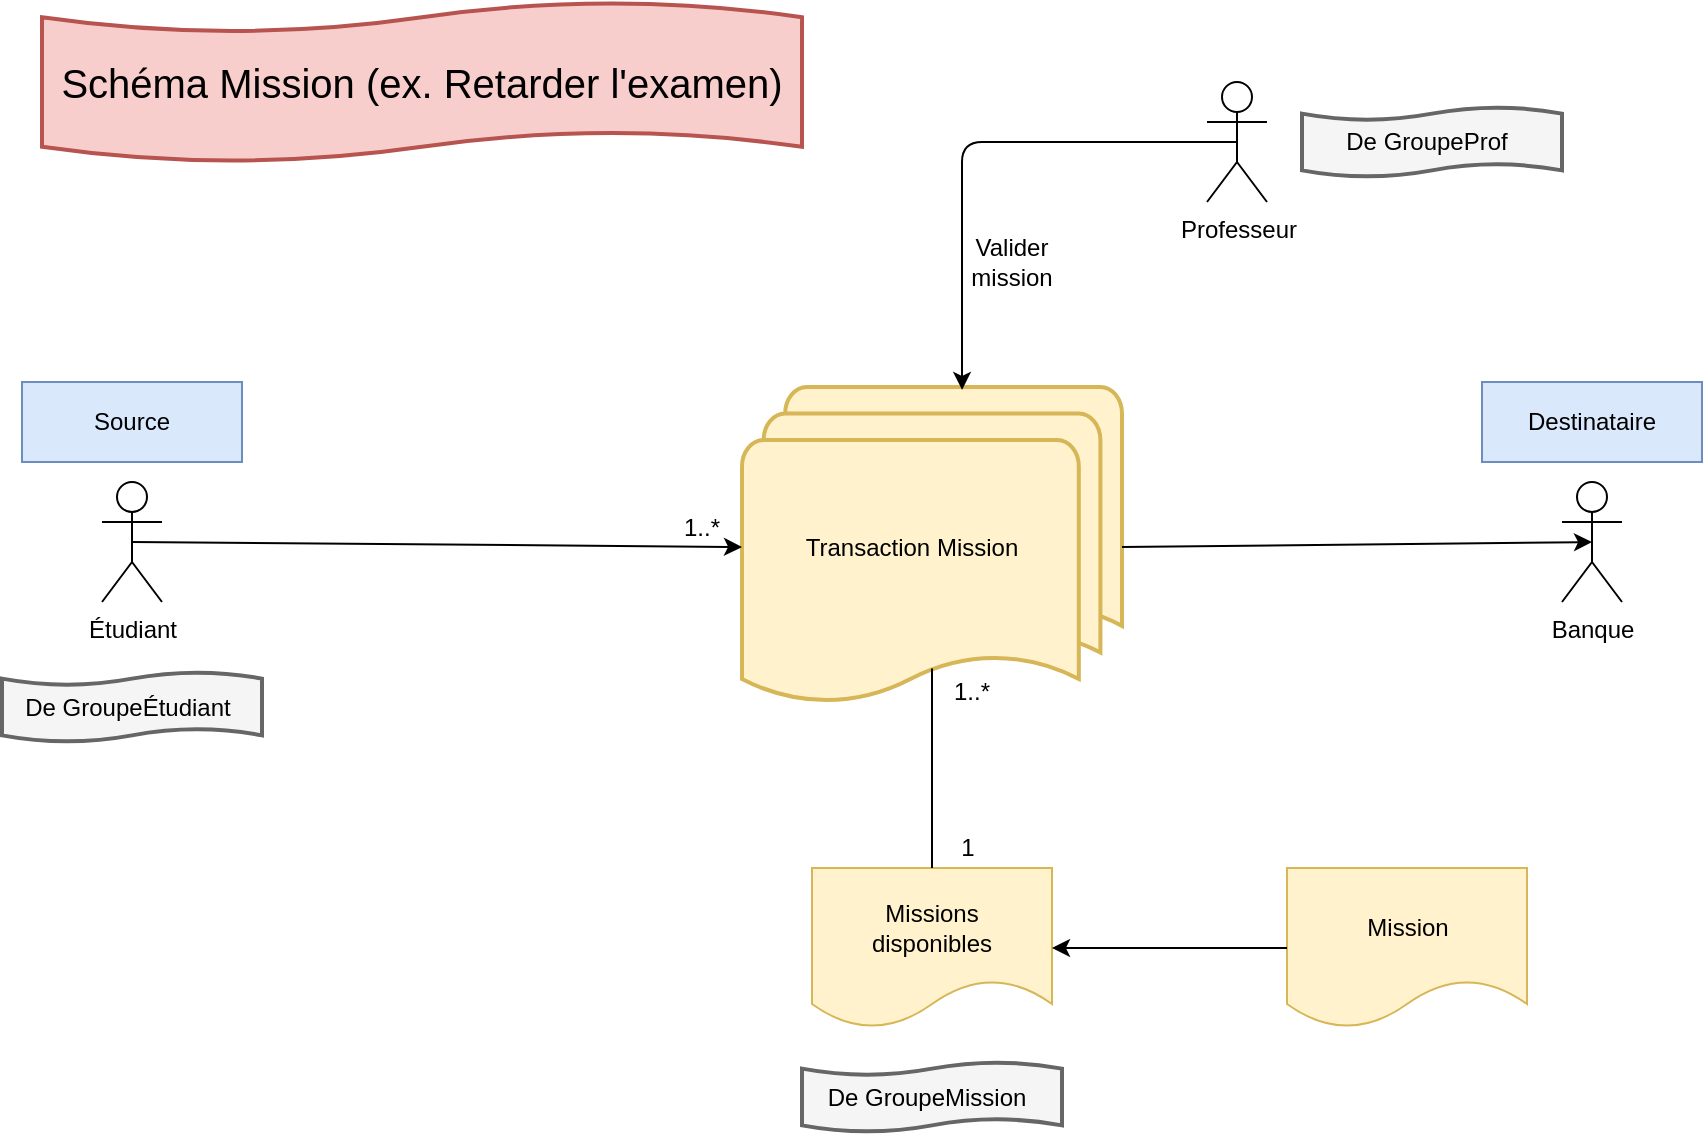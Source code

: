 <mxfile version="12.2.2" type="device" pages="5"><diagram id="cpLf-q1aTSqpV-WPmNhI" name="Schéma Mission"><mxGraphModel dx="1024" dy="595" grid="1" gridSize="10" guides="1" tooltips="1" connect="1" arrows="1" fold="1" page="1" pageScale="1" pageWidth="1169" pageHeight="827" math="0" shadow="0"><root><mxCell id="0"/><mxCell id="1" parent="0"/><mxCell id="jsiQ2UDcVEPAxIzZjndD-3" value="" style="shape=tape;whiteSpace=wrap;html=1;strokeWidth=2;size=0.19;fillColor=#f8cecc;fontSize=20;strokeColor=#b85450;" vertex="1" parent="1"><mxGeometry x="40" y="20" width="380" height="80" as="geometry"/></mxCell><mxCell id="xUJIDBkfNLu0emAVkLxx-19" value="" style="shape=document;whiteSpace=wrap;html=1;boundedLbl=1;fillColor=#fff2cc;strokeColor=#d6b656;" vertex="1" parent="1"><mxGeometry x="425" y="453" width="120" height="80" as="geometry"/></mxCell><mxCell id="xUJIDBkfNLu0emAVkLxx-20" value="" style="shape=document;whiteSpace=wrap;html=1;boundedLbl=1;fillColor=#fff2cc;strokeColor=#d6b656;" vertex="1" parent="1"><mxGeometry x="662.5" y="453" width="120" height="80" as="geometry"/></mxCell><mxCell id="xUJIDBkfNLu0emAVkLxx-17" value="" style="strokeWidth=2;html=1;shape=mxgraph.flowchart.multi-document;whiteSpace=wrap;fillColor=#fff2cc;strokeColor=#d6b656;" vertex="1" parent="1"><mxGeometry x="390" y="212.5" width="190" height="160" as="geometry"/></mxCell><mxCell id="xUJIDBkfNLu0emAVkLxx-16" value="" style="shape=tape;whiteSpace=wrap;html=1;strokeWidth=2;size=0.19;fillColor=#f5f5f5;strokeColor=#666666;fontColor=#333333;" vertex="1" parent="1"><mxGeometry x="20" y="355" width="130" height="35" as="geometry"/></mxCell><mxCell id="xUJIDBkfNLu0emAVkLxx-9" value="" style="rounded=0;whiteSpace=wrap;html=1;fillColor=#dae8fc;strokeColor=#6c8ebf;" vertex="1" parent="1"><mxGeometry x="30" y="210" width="110" height="40" as="geometry"/></mxCell><mxCell id="xUJIDBkfNLu0emAVkLxx-1" value="Étudiant" style="shape=umlActor;verticalLabelPosition=bottom;labelBackgroundColor=#ffffff;verticalAlign=top;html=1;outlineConnect=0;" vertex="1" parent="1"><mxGeometry x="70" y="260" width="30" height="60" as="geometry"/></mxCell><mxCell id="xUJIDBkfNLu0emAVkLxx-2" value="Professeur" style="shape=umlActor;verticalLabelPosition=bottom;labelBackgroundColor=#ffffff;verticalAlign=top;html=1;outlineConnect=0;" vertex="1" parent="1"><mxGeometry x="622.5" y="60" width="30" height="60" as="geometry"/></mxCell><mxCell id="xUJIDBkfNLu0emAVkLxx-3" value="Banque" style="shape=umlActor;verticalLabelPosition=bottom;labelBackgroundColor=#ffffff;verticalAlign=top;html=1;outlineConnect=0;" vertex="1" parent="1"><mxGeometry x="800" y="260" width="30" height="60" as="geometry"/></mxCell><mxCell id="xUJIDBkfNLu0emAVkLxx-7" value="Source" style="text;html=1;strokeColor=none;fillColor=none;align=center;verticalAlign=middle;whiteSpace=wrap;rounded=0;" vertex="1" parent="1"><mxGeometry x="65" y="220" width="40" height="20" as="geometry"/></mxCell><mxCell id="xUJIDBkfNLu0emAVkLxx-8" value="De GroupeÉtudiant" style="text;html=1;strokeColor=none;fillColor=none;align=center;verticalAlign=middle;whiteSpace=wrap;rounded=0;" vertex="1" parent="1"><mxGeometry x="22.5" y="362.5" width="120" height="20" as="geometry"/></mxCell><mxCell id="xUJIDBkfNLu0emAVkLxx-10" value="" style="rounded=0;whiteSpace=wrap;html=1;fillColor=#dae8fc;strokeColor=#6c8ebf;" vertex="1" parent="1"><mxGeometry x="760" y="210" width="110" height="40" as="geometry"/></mxCell><mxCell id="xUJIDBkfNLu0emAVkLxx-11" value="Destinataire" style="text;html=1;strokeColor=none;fillColor=none;align=center;verticalAlign=middle;whiteSpace=wrap;rounded=0;" vertex="1" parent="1"><mxGeometry x="795" y="220" width="40" height="20" as="geometry"/></mxCell><mxCell id="xUJIDBkfNLu0emAVkLxx-18" value="Transaction Mission" style="text;html=1;strokeColor=none;fillColor=none;align=center;verticalAlign=middle;whiteSpace=wrap;rounded=0;" vertex="1" parent="1"><mxGeometry x="390" y="277.5" width="170" height="30" as="geometry"/></mxCell><mxCell id="xUJIDBkfNLu0emAVkLxx-21" value="Missions disponibles" style="text;html=1;strokeColor=none;fillColor=none;align=center;verticalAlign=middle;whiteSpace=wrap;rounded=0;" vertex="1" parent="1"><mxGeometry x="430" y="473" width="110" height="20" as="geometry"/></mxCell><mxCell id="xUJIDBkfNLu0emAVkLxx-22" value="Mission" style="text;html=1;strokeColor=none;fillColor=none;align=center;verticalAlign=middle;whiteSpace=wrap;rounded=0;" vertex="1" parent="1"><mxGeometry x="667.5" y="473" width="110" height="20" as="geometry"/></mxCell><mxCell id="xUJIDBkfNLu0emAVkLxx-26" value="" style="shape=tape;whiteSpace=wrap;html=1;strokeWidth=2;size=0.19;fillColor=#f5f5f5;strokeColor=#666666;fontColor=#333333;" vertex="1" parent="1"><mxGeometry x="420" y="550" width="130" height="35" as="geometry"/></mxCell><mxCell id="xUJIDBkfNLu0emAVkLxx-27" value="De GroupeMission" style="text;html=1;strokeColor=none;fillColor=none;align=center;verticalAlign=middle;whiteSpace=wrap;rounded=0;" vertex="1" parent="1"><mxGeometry x="420" y="557.5" width="125" height="20" as="geometry"/></mxCell><mxCell id="xUJIDBkfNLu0emAVkLxx-31" value="" style="shape=tape;whiteSpace=wrap;html=1;strokeWidth=2;size=0.19;fillColor=#f5f5f5;strokeColor=#666666;fontColor=#333333;" vertex="1" parent="1"><mxGeometry x="670" y="72.5" width="130" height="35" as="geometry"/></mxCell><mxCell id="xUJIDBkfNLu0emAVkLxx-32" value="De GroupeProf" style="text;html=1;strokeColor=none;fillColor=none;align=center;verticalAlign=middle;whiteSpace=wrap;rounded=0;" vertex="1" parent="1"><mxGeometry x="670" y="80" width="125" height="20" as="geometry"/></mxCell><mxCell id="xUJIDBkfNLu0emAVkLxx-35" value="" style="endArrow=none;html=1;entryX=0.5;entryY=0.88;entryDx=0;entryDy=0;entryPerimeter=0;exitX=0.5;exitY=0;exitDx=0;exitDy=0;" edge="1" parent="1" source="xUJIDBkfNLu0emAVkLxx-19" target="xUJIDBkfNLu0emAVkLxx-17"><mxGeometry width="50" height="50" relative="1" as="geometry"><mxPoint x="20" y="820" as="sourcePoint"/><mxPoint x="70" y="770" as="targetPoint"/></mxGeometry></mxCell><mxCell id="xUJIDBkfNLu0emAVkLxx-39" value="" style="endArrow=classic;html=1;entryX=0;entryY=0.5;entryDx=0;entryDy=0;entryPerimeter=0;exitX=0.5;exitY=0.5;exitDx=0;exitDy=0;exitPerimeter=0;" edge="1" parent="1" source="xUJIDBkfNLu0emAVkLxx-1" target="xUJIDBkfNLu0emAVkLxx-17"><mxGeometry width="50" height="50" relative="1" as="geometry"><mxPoint x="180" y="503" as="sourcePoint"/><mxPoint x="230" y="453" as="targetPoint"/></mxGeometry></mxCell><mxCell id="xUJIDBkfNLu0emAVkLxx-40" value="" style="endArrow=classic;html=1;entryX=0.5;entryY=0.5;entryDx=0;entryDy=0;entryPerimeter=0;exitX=1;exitY=0.5;exitDx=0;exitDy=0;exitPerimeter=0;" edge="1" parent="1" source="xUJIDBkfNLu0emAVkLxx-17" target="xUJIDBkfNLu0emAVkLxx-3"><mxGeometry width="50" height="50" relative="1" as="geometry"><mxPoint x="117.5" y="508" as="sourcePoint"/><mxPoint x="167.5" y="458" as="targetPoint"/></mxGeometry></mxCell><mxCell id="xUJIDBkfNLu0emAVkLxx-41" value="" style="endArrow=classic;html=1;entryX=0.579;entryY=0.009;entryDx=0;entryDy=0;entryPerimeter=0;exitX=0.5;exitY=0.5;exitDx=0;exitDy=0;exitPerimeter=0;" edge="1" parent="1" source="xUJIDBkfNLu0emAVkLxx-2" target="xUJIDBkfNLu0emAVkLxx-17"><mxGeometry width="50" height="50" relative="1" as="geometry"><mxPoint x="365" y="200" as="sourcePoint"/><mxPoint x="415" y="150" as="targetPoint"/><Array as="points"><mxPoint x="500" y="90"/></Array></mxGeometry></mxCell><mxCell id="xUJIDBkfNLu0emAVkLxx-43" value="" style="endArrow=classic;html=1;entryX=1;entryY=0.5;entryDx=0;entryDy=0;exitX=0;exitY=0.5;exitDx=0;exitDy=0;" edge="1" parent="1" source="xUJIDBkfNLu0emAVkLxx-20" target="xUJIDBkfNLu0emAVkLxx-19"><mxGeometry width="50" height="50" relative="1" as="geometry"><mxPoint x="240" y="508" as="sourcePoint"/><mxPoint x="290" y="458" as="targetPoint"/></mxGeometry></mxCell><mxCell id="xUJIDBkfNLu0emAVkLxx-44" value="Valider mission" style="text;html=1;strokeColor=none;fillColor=none;align=center;verticalAlign=middle;whiteSpace=wrap;rounded=0;" vertex="1" parent="1"><mxGeometry x="490" y="140" width="70" height="20" as="geometry"/></mxCell><mxCell id="xUJIDBkfNLu0emAVkLxx-46" value="1..*" style="text;html=1;strokeColor=none;fillColor=none;align=center;verticalAlign=middle;whiteSpace=wrap;rounded=0;" vertex="1" parent="1"><mxGeometry x="350" y="272.5" width="40" height="20" as="geometry"/></mxCell><mxCell id="xUJIDBkfNLu0emAVkLxx-47" value="1..*" style="text;html=1;strokeColor=none;fillColor=none;align=center;verticalAlign=middle;whiteSpace=wrap;rounded=0;" vertex="1" parent="1"><mxGeometry x="485" y="355" width="40" height="20" as="geometry"/></mxCell><mxCell id="xUJIDBkfNLu0emAVkLxx-48" value="1" style="text;html=1;strokeColor=none;fillColor=none;align=center;verticalAlign=middle;whiteSpace=wrap;rounded=0;" vertex="1" parent="1"><mxGeometry x="482.5" y="433" width="40" height="20" as="geometry"/></mxCell><mxCell id="xUJIDBkfNLu0emAVkLxx-49" value="Schéma Mission (ex. Retarder l'examen)" style="text;html=1;strokeColor=none;fillColor=none;align=center;verticalAlign=middle;whiteSpace=wrap;rounded=0;fontSize=20;" vertex="1" parent="1"><mxGeometry x="40" y="40" width="380" height="40" as="geometry"/></mxCell></root></mxGraphModel></diagram><diagram name="Schéma Évènement" id="ULVeeOFIQZ5knmF1bx94"><mxGraphModel dx="1024" dy="595" grid="1" gridSize="10" guides="1" tooltips="1" connect="1" arrows="1" fold="1" page="1" pageScale="1" pageWidth="1169" pageHeight="827" math="0" shadow="0"><root><mxCell id="DyxbgrltywW6cOCdJ2D1-0"/><mxCell id="DyxbgrltywW6cOCdJ2D1-1" parent="DyxbgrltywW6cOCdJ2D1-0"/><mxCell id="x7oQyLex3AAIy3Phtb6y-0" value="" style="shape=tape;whiteSpace=wrap;html=1;strokeWidth=2;size=0.19;fillColor=#f8cecc;fontSize=20;strokeColor=#b85450;" vertex="1" parent="DyxbgrltywW6cOCdJ2D1-1"><mxGeometry x="40" y="20" width="300" height="80" as="geometry"/></mxCell><mxCell id="DyxbgrltywW6cOCdJ2D1-2" value="" style="shape=document;whiteSpace=wrap;html=1;boundedLbl=1;fillColor=#fff2cc;strokeColor=#d6b656;" vertex="1" parent="DyxbgrltywW6cOCdJ2D1-1"><mxGeometry x="425" y="453" width="120" height="80" as="geometry"/></mxCell><mxCell id="DyxbgrltywW6cOCdJ2D1-4" value="" style="strokeWidth=2;html=1;shape=mxgraph.flowchart.multi-document;whiteSpace=wrap;fillColor=#fff2cc;strokeColor=#d6b656;" vertex="1" parent="DyxbgrltywW6cOCdJ2D1-1"><mxGeometry x="390" y="212.5" width="190" height="160" as="geometry"/></mxCell><mxCell id="DyxbgrltywW6cOCdJ2D1-5" value="" style="shape=tape;whiteSpace=wrap;html=1;strokeWidth=2;size=0.19;fillColor=#f5f5f5;strokeColor=#666666;fontColor=#333333;" vertex="1" parent="DyxbgrltywW6cOCdJ2D1-1"><mxGeometry x="20" y="355" width="130" height="35" as="geometry"/></mxCell><mxCell id="DyxbgrltywW6cOCdJ2D1-6" value="" style="rounded=0;whiteSpace=wrap;html=1;fillColor=#dae8fc;strokeColor=#6c8ebf;" vertex="1" parent="DyxbgrltywW6cOCdJ2D1-1"><mxGeometry x="30" y="210" width="110" height="40" as="geometry"/></mxCell><mxCell id="DyxbgrltywW6cOCdJ2D1-7" value="Étudiant" style="shape=umlActor;verticalLabelPosition=bottom;labelBackgroundColor=#ffffff;verticalAlign=top;html=1;outlineConnect=0;" vertex="1" parent="DyxbgrltywW6cOCdJ2D1-1"><mxGeometry x="70" y="260" width="30" height="60" as="geometry"/></mxCell><mxCell id="DyxbgrltywW6cOCdJ2D1-8" value="RCP" style="shape=umlActor;verticalLabelPosition=bottom;labelBackgroundColor=#ffffff;verticalAlign=top;html=1;outlineConnect=0;" vertex="1" parent="DyxbgrltywW6cOCdJ2D1-1"><mxGeometry x="622.5" y="60" width="30" height="60" as="geometry"/></mxCell><mxCell id="DyxbgrltywW6cOCdJ2D1-9" value="Banque" style="shape=umlActor;verticalLabelPosition=bottom;labelBackgroundColor=#ffffff;verticalAlign=top;html=1;outlineConnect=0;" vertex="1" parent="DyxbgrltywW6cOCdJ2D1-1"><mxGeometry x="800" y="260" width="30" height="60" as="geometry"/></mxCell><mxCell id="DyxbgrltywW6cOCdJ2D1-10" value="Source" style="text;html=1;strokeColor=none;fillColor=none;align=center;verticalAlign=middle;whiteSpace=wrap;rounded=0;" vertex="1" parent="DyxbgrltywW6cOCdJ2D1-1"><mxGeometry x="65" y="220" width="40" height="20" as="geometry"/></mxCell><mxCell id="DyxbgrltywW6cOCdJ2D1-11" value="De Programme?" style="text;html=1;strokeColor=none;fillColor=none;align=center;verticalAlign=middle;whiteSpace=wrap;rounded=0;" vertex="1" parent="DyxbgrltywW6cOCdJ2D1-1"><mxGeometry x="22.5" y="362.5" width="120" height="20" as="geometry"/></mxCell><mxCell id="DyxbgrltywW6cOCdJ2D1-12" value="" style="rounded=0;whiteSpace=wrap;html=1;fillColor=#dae8fc;strokeColor=#6c8ebf;" vertex="1" parent="DyxbgrltywW6cOCdJ2D1-1"><mxGeometry x="760" y="210" width="110" height="40" as="geometry"/></mxCell><mxCell id="DyxbgrltywW6cOCdJ2D1-13" value="Destinataire" style="text;html=1;strokeColor=none;fillColor=none;align=center;verticalAlign=middle;whiteSpace=wrap;rounded=0;" vertex="1" parent="DyxbgrltywW6cOCdJ2D1-1"><mxGeometry x="795" y="220" width="40" height="20" as="geometry"/></mxCell><mxCell id="DyxbgrltywW6cOCdJ2D1-14" value="Transaction Évènement" style="text;html=1;strokeColor=none;fillColor=none;align=center;verticalAlign=middle;whiteSpace=wrap;rounded=0;" vertex="1" parent="DyxbgrltywW6cOCdJ2D1-1"><mxGeometry x="390" y="277.5" width="170" height="30" as="geometry"/></mxCell><mxCell id="DyxbgrltywW6cOCdJ2D1-15" value="Évènement" style="text;html=1;strokeColor=none;fillColor=none;align=center;verticalAlign=middle;whiteSpace=wrap;rounded=0;" vertex="1" parent="DyxbgrltywW6cOCdJ2D1-1"><mxGeometry x="430" y="473" width="110" height="20" as="geometry"/></mxCell><mxCell id="DyxbgrltywW6cOCdJ2D1-17" value="" style="shape=tape;whiteSpace=wrap;html=1;strokeWidth=2;size=0.19;fillColor=#f5f5f5;strokeColor=#666666;fontColor=#333333;" vertex="1" parent="DyxbgrltywW6cOCdJ2D1-1"><mxGeometry x="420" y="550" width="130" height="35" as="geometry"/></mxCell><mxCell id="DyxbgrltywW6cOCdJ2D1-18" value="1 Modèle Évènement" style="text;html=1;strokeColor=none;fillColor=none;align=center;verticalAlign=middle;whiteSpace=wrap;rounded=0;" vertex="1" parent="DyxbgrltywW6cOCdJ2D1-1"><mxGeometry x="420" y="557.5" width="125" height="20" as="geometry"/></mxCell><mxCell id="DyxbgrltywW6cOCdJ2D1-19" value="" style="shape=tape;whiteSpace=wrap;html=1;strokeWidth=2;size=0.19;fillColor=#f5f5f5;strokeColor=#666666;fontColor=#333333;" vertex="1" parent="DyxbgrltywW6cOCdJ2D1-1"><mxGeometry x="670" y="72.5" width="130" height="35" as="geometry"/></mxCell><mxCell id="DyxbgrltywW6cOCdJ2D1-20" value="De Programme?" style="text;html=1;strokeColor=none;fillColor=none;align=center;verticalAlign=middle;whiteSpace=wrap;rounded=0;" vertex="1" parent="DyxbgrltywW6cOCdJ2D1-1"><mxGeometry x="670" y="80" width="125" height="20" as="geometry"/></mxCell><mxCell id="DyxbgrltywW6cOCdJ2D1-21" value="" style="endArrow=none;html=1;entryX=0.5;entryY=0.88;entryDx=0;entryDy=0;entryPerimeter=0;exitX=0.5;exitY=0;exitDx=0;exitDy=0;" edge="1" parent="DyxbgrltywW6cOCdJ2D1-1" source="DyxbgrltywW6cOCdJ2D1-2" target="DyxbgrltywW6cOCdJ2D1-4"><mxGeometry width="50" height="50" relative="1" as="geometry"><mxPoint x="20" y="820" as="sourcePoint"/><mxPoint x="70" y="770" as="targetPoint"/></mxGeometry></mxCell><mxCell id="DyxbgrltywW6cOCdJ2D1-22" value="" style="endArrow=classic;html=1;entryX=0;entryY=0.5;entryDx=0;entryDy=0;entryPerimeter=0;exitX=0.5;exitY=0.5;exitDx=0;exitDy=0;exitPerimeter=0;" edge="1" parent="DyxbgrltywW6cOCdJ2D1-1" source="DyxbgrltywW6cOCdJ2D1-7" target="DyxbgrltywW6cOCdJ2D1-4"><mxGeometry width="50" height="50" relative="1" as="geometry"><mxPoint x="180" y="503" as="sourcePoint"/><mxPoint x="230" y="453" as="targetPoint"/></mxGeometry></mxCell><mxCell id="DyxbgrltywW6cOCdJ2D1-23" value="" style="endArrow=classic;html=1;entryX=0.5;entryY=0.5;entryDx=0;entryDy=0;entryPerimeter=0;exitX=1;exitY=0.5;exitDx=0;exitDy=0;exitPerimeter=0;" edge="1" parent="DyxbgrltywW6cOCdJ2D1-1" source="DyxbgrltywW6cOCdJ2D1-4" target="DyxbgrltywW6cOCdJ2D1-9"><mxGeometry width="50" height="50" relative="1" as="geometry"><mxPoint x="117.5" y="508" as="sourcePoint"/><mxPoint x="167.5" y="458" as="targetPoint"/></mxGeometry></mxCell><mxCell id="DyxbgrltywW6cOCdJ2D1-24" value="" style="endArrow=classic;html=1;entryX=0.579;entryY=0.009;entryDx=0;entryDy=0;entryPerimeter=0;exitX=0.5;exitY=0.5;exitDx=0;exitDy=0;exitPerimeter=0;" edge="1" parent="DyxbgrltywW6cOCdJ2D1-1" source="DyxbgrltywW6cOCdJ2D1-8" target="DyxbgrltywW6cOCdJ2D1-4"><mxGeometry width="50" height="50" relative="1" as="geometry"><mxPoint x="365" y="200" as="sourcePoint"/><mxPoint x="415" y="150" as="targetPoint"/><Array as="points"><mxPoint x="500" y="90"/></Array></mxGeometry></mxCell><mxCell id="DyxbgrltywW6cOCdJ2D1-26" value="Valider Évènement" style="text;html=1;strokeColor=none;fillColor=none;align=center;verticalAlign=middle;whiteSpace=wrap;rounded=0;" vertex="1" parent="DyxbgrltywW6cOCdJ2D1-1"><mxGeometry x="502.5" y="140" width="70" height="20" as="geometry"/></mxCell><mxCell id="DyxbgrltywW6cOCdJ2D1-27" value="1..*" style="text;html=1;strokeColor=none;fillColor=none;align=center;verticalAlign=middle;whiteSpace=wrap;rounded=0;" vertex="1" parent="DyxbgrltywW6cOCdJ2D1-1"><mxGeometry x="350" y="272.5" width="40" height="20" as="geometry"/></mxCell><mxCell id="DyxbgrltywW6cOCdJ2D1-28" value="1..*" style="text;html=1;strokeColor=none;fillColor=none;align=center;verticalAlign=middle;whiteSpace=wrap;rounded=0;" vertex="1" parent="DyxbgrltywW6cOCdJ2D1-1"><mxGeometry x="485" y="355" width="40" height="20" as="geometry"/></mxCell><mxCell id="DyxbgrltywW6cOCdJ2D1-29" value="1" style="text;html=1;strokeColor=none;fillColor=none;align=center;verticalAlign=middle;whiteSpace=wrap;rounded=0;" vertex="1" parent="DyxbgrltywW6cOCdJ2D1-1"><mxGeometry x="482.5" y="433" width="40" height="20" as="geometry"/></mxCell><mxCell id="DyxbgrltywW6cOCdJ2D1-30" value="Schéma Évènement (ex. LAN)" style="text;html=1;strokeColor=none;fillColor=none;align=center;verticalAlign=middle;whiteSpace=wrap;rounded=0;fontSize=20;" vertex="1" parent="DyxbgrltywW6cOCdJ2D1-1"><mxGeometry x="40" y="40" width="290" height="40" as="geometry"/></mxCell></root></mxGraphModel></diagram><diagram name="Schéma Récompense" id="yzwlkqgVdYBFGTrSSukK"><mxGraphModel dx="1024" dy="595" grid="1" gridSize="10" guides="1" tooltips="1" connect="1" arrows="1" fold="1" page="1" pageScale="1" pageWidth="1169" pageHeight="827" math="0" shadow="0"><root><mxCell id="8ZoTS67ewfZN85vF90oD-0"/><mxCell id="8ZoTS67ewfZN85vF90oD-1" parent="8ZoTS67ewfZN85vF90oD-0"/><mxCell id="tkGaKDcnL4xPdhRidHHT-6" value="" style="strokeWidth=2;html=1;shape=mxgraph.flowchart.document2;whiteSpace=wrap;size=0.25;fillColor=#ffe6cc;fontSize=20;strokeColor=#d79b00;" vertex="1" parent="8ZoTS67ewfZN85vF90oD-1"><mxGeometry x="260" y="130" width="390" height="320" as="geometry"/></mxCell><mxCell id="8ZoTS67ewfZN85vF90oD-2" value="" style="shape=tape;whiteSpace=wrap;html=1;strokeWidth=2;size=0.19;fillColor=#f8cecc;fontSize=20;strokeColor=#b85450;" vertex="1" parent="8ZoTS67ewfZN85vF90oD-1"><mxGeometry x="40" y="20" width="440" height="80" as="geometry"/></mxCell><mxCell id="8ZoTS67ewfZN85vF90oD-3" value="" style="shape=document;whiteSpace=wrap;html=1;boundedLbl=1;fillColor=#fff2cc;strokeColor=#d6b656;" vertex="1" parent="8ZoTS67ewfZN85vF90oD-1"><mxGeometry x="425" y="453" width="120" height="80" as="geometry"/></mxCell><mxCell id="8ZoTS67ewfZN85vF90oD-4" value="" style="strokeWidth=2;html=1;shape=mxgraph.flowchart.multi-document;whiteSpace=wrap;fillColor=#fff2cc;strokeColor=#d6b656;" vertex="1" parent="8ZoTS67ewfZN85vF90oD-1"><mxGeometry x="445" y="210" width="190" height="160" as="geometry"/></mxCell><mxCell id="8ZoTS67ewfZN85vF90oD-5" value="" style="shape=tape;whiteSpace=wrap;html=1;strokeWidth=2;size=0.19;fillColor=#f5f5f5;strokeColor=#666666;fontColor=#333333;" vertex="1" parent="8ZoTS67ewfZN85vF90oD-1"><mxGeometry x="20" y="355" width="130" height="35" as="geometry"/></mxCell><mxCell id="8ZoTS67ewfZN85vF90oD-6" value="" style="rounded=0;whiteSpace=wrap;html=1;fillColor=#dae8fc;strokeColor=#6c8ebf;" vertex="1" parent="8ZoTS67ewfZN85vF90oD-1"><mxGeometry x="30" y="210" width="110" height="40" as="geometry"/></mxCell><mxCell id="8ZoTS67ewfZN85vF90oD-7" value="Professeur" style="shape=umlActor;verticalLabelPosition=bottom;labelBackgroundColor=#ffffff;verticalAlign=top;html=1;outlineConnect=0;" vertex="1" parent="8ZoTS67ewfZN85vF90oD-1"><mxGeometry x="70" y="260" width="30" height="60" as="geometry"/></mxCell><mxCell id="8ZoTS67ewfZN85vF90oD-9" value="Étudiant" style="shape=umlActor;verticalLabelPosition=bottom;labelBackgroundColor=#ffffff;verticalAlign=top;html=1;outlineConnect=0;" vertex="1" parent="8ZoTS67ewfZN85vF90oD-1"><mxGeometry x="800" y="260" width="30" height="60" as="geometry"/></mxCell><mxCell id="8ZoTS67ewfZN85vF90oD-10" value="Source" style="text;html=1;strokeColor=none;fillColor=none;align=center;verticalAlign=middle;whiteSpace=wrap;rounded=0;" vertex="1" parent="8ZoTS67ewfZN85vF90oD-1"><mxGeometry x="65" y="220" width="40" height="20" as="geometry"/></mxCell><mxCell id="8ZoTS67ewfZN85vF90oD-11" value="Groupe" style="text;html=1;strokeColor=none;fillColor=none;align=center;verticalAlign=middle;whiteSpace=wrap;rounded=0;" vertex="1" parent="8ZoTS67ewfZN85vF90oD-1"><mxGeometry x="22.5" y="362.5" width="120" height="20" as="geometry"/></mxCell><mxCell id="8ZoTS67ewfZN85vF90oD-12" value="" style="rounded=0;whiteSpace=wrap;html=1;fillColor=#dae8fc;strokeColor=#6c8ebf;" vertex="1" parent="8ZoTS67ewfZN85vF90oD-1"><mxGeometry x="760" y="210" width="110" height="40" as="geometry"/></mxCell><mxCell id="8ZoTS67ewfZN85vF90oD-13" value="Destinataire" style="text;html=1;strokeColor=none;fillColor=none;align=center;verticalAlign=middle;whiteSpace=wrap;rounded=0;" vertex="1" parent="8ZoTS67ewfZN85vF90oD-1"><mxGeometry x="795" y="220" width="40" height="20" as="geometry"/></mxCell><mxCell id="8ZoTS67ewfZN85vF90oD-14" value="Transaction Récompense" style="text;html=1;strokeColor=none;fillColor=none;align=center;verticalAlign=middle;whiteSpace=wrap;rounded=0;" vertex="1" parent="8ZoTS67ewfZN85vF90oD-1"><mxGeometry x="445" y="275" width="170" height="30" as="geometry"/></mxCell><mxCell id="8ZoTS67ewfZN85vF90oD-15" value="Récompense" style="text;html=1;strokeColor=none;fillColor=none;align=center;verticalAlign=middle;whiteSpace=wrap;rounded=0;" vertex="1" parent="8ZoTS67ewfZN85vF90oD-1"><mxGeometry x="430" y="473" width="110" height="20" as="geometry"/></mxCell><mxCell id="8ZoTS67ewfZN85vF90oD-16" value="" style="shape=tape;whiteSpace=wrap;html=1;strokeWidth=2;size=0.19;fillColor=#f5f5f5;strokeColor=#666666;fontColor=#333333;" vertex="1" parent="8ZoTS67ewfZN85vF90oD-1"><mxGeometry x="17.5" y="550" width="130" height="35" as="geometry"/></mxCell><mxCell id="8ZoTS67ewfZN85vF90oD-17" value="Fermeture de dossier" style="text;html=1;strokeColor=none;fillColor=none;align=center;verticalAlign=middle;whiteSpace=wrap;rounded=0;" vertex="1" parent="8ZoTS67ewfZN85vF90oD-1"><mxGeometry x="17.5" y="558" width="130" height="20" as="geometry"/></mxCell><mxCell id="8ZoTS67ewfZN85vF90oD-20" value="" style="endArrow=none;html=1;entryX=0.707;entryY=0.76;entryDx=0;entryDy=0;entryPerimeter=0;exitX=0.5;exitY=0;exitDx=0;exitDy=0;" edge="1" parent="8ZoTS67ewfZN85vF90oD-1" source="8ZoTS67ewfZN85vF90oD-3" target="tkGaKDcnL4xPdhRidHHT-9"><mxGeometry width="50" height="50" relative="1" as="geometry"><mxPoint x="20" y="820" as="sourcePoint"/><mxPoint x="70" y="770" as="targetPoint"/><Array as="points"><mxPoint x="485" y="400"/><mxPoint x="380" y="400"/></Array></mxGeometry></mxCell><mxCell id="8ZoTS67ewfZN85vF90oD-21" value="" style="endArrow=classic;html=1;entryX=0;entryY=0.5;entryDx=0;entryDy=0;entryPerimeter=0;exitX=0.5;exitY=0.5;exitDx=0;exitDy=0;exitPerimeter=0;" edge="1" parent="8ZoTS67ewfZN85vF90oD-1" source="8ZoTS67ewfZN85vF90oD-7" target="tkGaKDcnL4xPdhRidHHT-9"><mxGeometry width="50" height="50" relative="1" as="geometry"><mxPoint x="180" y="503" as="sourcePoint"/><mxPoint x="230" y="453" as="targetPoint"/><Array as="points"><mxPoint x="160" y="290"/><mxPoint x="160" y="200"/></Array></mxGeometry></mxCell><mxCell id="8ZoTS67ewfZN85vF90oD-22" value="" style="endArrow=classic;html=1;entryX=0.5;entryY=0.5;entryDx=0;entryDy=0;entryPerimeter=0;exitX=1;exitY=0.5;exitDx=0;exitDy=0;exitPerimeter=0;" edge="1" parent="8ZoTS67ewfZN85vF90oD-1" source="8ZoTS67ewfZN85vF90oD-4" target="8ZoTS67ewfZN85vF90oD-9"><mxGeometry width="50" height="50" relative="1" as="geometry"><mxPoint x="117.5" y="508" as="sourcePoint"/><mxPoint x="167.5" y="458" as="targetPoint"/></mxGeometry></mxCell><mxCell id="8ZoTS67ewfZN85vF90oD-25" value="1..*" style="text;html=1;strokeColor=none;fillColor=none;align=center;verticalAlign=middle;whiteSpace=wrap;rounded=0;" vertex="1" parent="8ZoTS67ewfZN85vF90oD-1"><mxGeometry x="540" y="190" width="40" height="20" as="geometry"/></mxCell><mxCell id="8ZoTS67ewfZN85vF90oD-26" value="1..*" style="text;html=1;strokeColor=none;fillColor=none;align=center;verticalAlign=middle;whiteSpace=wrap;rounded=0;" vertex="1" parent="8ZoTS67ewfZN85vF90oD-1"><mxGeometry x="345" y="231" width="40" height="20" as="geometry"/></mxCell><mxCell id="8ZoTS67ewfZN85vF90oD-27" value="1" style="text;html=1;strokeColor=none;fillColor=none;align=center;verticalAlign=middle;whiteSpace=wrap;rounded=0;" vertex="1" parent="8ZoTS67ewfZN85vF90oD-1"><mxGeometry x="482.5" y="433" width="40" height="20" as="geometry"/></mxCell><mxCell id="8ZoTS67ewfZN85vF90oD-28" value="Schéma Récompense (ex. Remettre un devoir)" style="text;html=1;strokeColor=none;fillColor=none;align=center;verticalAlign=middle;whiteSpace=wrap;rounded=0;fontSize=20;" vertex="1" parent="8ZoTS67ewfZN85vF90oD-1"><mxGeometry x="40" y="30" width="440" height="60" as="geometry"/></mxCell><mxCell id="tkGaKDcnL4xPdhRidHHT-4" value="" style="shape=tape;whiteSpace=wrap;html=1;strokeWidth=2;size=0.19;fillColor=#f5f5f5;strokeColor=#666666;fontColor=#333333;" vertex="1" parent="8ZoTS67ewfZN85vF90oD-1"><mxGeometry x="750" y="347.5" width="130" height="35" as="geometry"/></mxCell><mxCell id="tkGaKDcnL4xPdhRidHHT-5" value="GroupeÉtudiant" style="text;html=1;strokeColor=none;fillColor=none;align=center;verticalAlign=middle;whiteSpace=wrap;rounded=0;" vertex="1" parent="8ZoTS67ewfZN85vF90oD-1"><mxGeometry x="752.5" y="355" width="120" height="20" as="geometry"/></mxCell><mxCell id="tkGaKDcnL4xPdhRidHHT-7" value="" style="shape=tape;whiteSpace=wrap;html=1;strokeWidth=2;size=0.19;fillColor=#f5f5f5;strokeColor=#666666;fontColor=#333333;" vertex="1" parent="8ZoTS67ewfZN85vF90oD-1"><mxGeometry x="470" y="305" width="130" height="35" as="geometry"/></mxCell><mxCell id="tkGaKDcnL4xPdhRidHHT-8" value="Micro-transaction?" style="text;html=1;strokeColor=none;fillColor=none;align=center;verticalAlign=middle;whiteSpace=wrap;rounded=0;" vertex="1" parent="8ZoTS67ewfZN85vF90oD-1"><mxGeometry x="472.5" y="312.5" width="120" height="20" as="geometry"/></mxCell><mxCell id="tkGaKDcnL4xPdhRidHHT-9" value="" style="strokeWidth=2;html=1;shape=mxgraph.flowchart.document2;whiteSpace=wrap;size=0.25;fillColor=#fff2cc;fontSize=20;strokeColor=#d6b656;" vertex="1" parent="8ZoTS67ewfZN85vF90oD-1"><mxGeometry x="270" y="150" width="150" height="100" as="geometry"/></mxCell><mxCell id="tkGaKDcnL4xPdhRidHHT-10" value="Transaction Récompense" style="text;html=1;strokeColor=none;fillColor=none;align=center;verticalAlign=middle;whiteSpace=wrap;rounded=0;fontSize=12;" vertex="1" parent="8ZoTS67ewfZN85vF90oD-1"><mxGeometry x="270" y="160" width="150" height="20" as="geometry"/></mxCell><mxCell id="tkGaKDcnL4xPdhRidHHT-11" value="" style="shape=tape;whiteSpace=wrap;html=1;strokeWidth=2;size=0.19;fillColor=#f5f5f5;strokeColor=#666666;fontColor=#333333;" vertex="1" parent="8ZoTS67ewfZN85vF90oD-1"><mxGeometry x="280" y="180" width="130" height="51" as="geometry"/></mxCell><mxCell id="tkGaKDcnL4xPdhRidHHT-12" value="Processus? Transaction &quot;Master&quot;?" style="text;html=1;strokeColor=none;fillColor=none;align=center;verticalAlign=middle;whiteSpace=wrap;rounded=0;" vertex="1" parent="8ZoTS67ewfZN85vF90oD-1"><mxGeometry x="280" y="190" width="125" height="30" as="geometry"/></mxCell><mxCell id="tkGaKDcnL4xPdhRidHHT-13" value="RCP" style="shape=umlActor;verticalLabelPosition=bottom;labelBackgroundColor=#ffffff;verticalAlign=top;html=1;outlineConnect=0;" vertex="1" parent="8ZoTS67ewfZN85vF90oD-1"><mxGeometry x="70" y="453" width="30" height="60" as="geometry"/></mxCell><mxCell id="tkGaKDcnL4xPdhRidHHT-14" value="" style="endArrow=classic;html=1;entryX=0;entryY=0.75;entryDx=0;entryDy=0;entryPerimeter=0;exitX=0.5;exitY=0.5;exitDx=0;exitDy=0;exitPerimeter=0;" edge="1" parent="8ZoTS67ewfZN85vF90oD-1" source="tkGaKDcnL4xPdhRidHHT-13" target="tkGaKDcnL4xPdhRidHHT-9"><mxGeometry width="50" height="50" relative="1" as="geometry"><mxPoint x="180" y="696" as="sourcePoint"/><mxPoint x="260" y="483" as="targetPoint"/><Array as="points"><mxPoint x="200" y="483"/><mxPoint x="200" y="225"/></Array></mxGeometry></mxCell><mxCell id="tkGaKDcnL4xPdhRidHHT-15" value="1" style="text;html=1;strokeColor=none;fillColor=none;align=center;verticalAlign=middle;whiteSpace=wrap;rounded=0;" vertex="1" parent="8ZoTS67ewfZN85vF90oD-1"><mxGeometry x="220" y="180" width="40" height="20" as="geometry"/></mxCell><mxCell id="4yUABnS1GJyDTetilZGn-0" value="Valider Épreuve Synthèse de Programme" style="text;html=1;strokeColor=none;fillColor=none;align=center;verticalAlign=middle;whiteSpace=wrap;rounded=0;" vertex="1" parent="8ZoTS67ewfZN85vF90oD-1"><mxGeometry x="120" y="433" width="70" height="27" as="geometry"/></mxCell><mxCell id="4yUABnS1GJyDTetilZGn-1" value="" style="endArrow=diamondThin;endFill=1;endSize=24;html=1;fontSize=12;entryX=1;entryY=0.5;entryDx=0;entryDy=0;entryPerimeter=0;exitX=0.5;exitY=0;exitDx=0;exitDy=0;exitPerimeter=0;" edge="1" parent="8ZoTS67ewfZN85vF90oD-1" source="8ZoTS67ewfZN85vF90oD-4" target="tkGaKDcnL4xPdhRidHHT-9"><mxGeometry width="160" relative="1" as="geometry"><mxPoint x="20" y="610" as="sourcePoint"/><mxPoint x="180" y="610" as="targetPoint"/><Array as="points"><mxPoint x="540" y="200"/></Array></mxGeometry></mxCell><mxCell id="4yUABnS1GJyDTetilZGn-2" value="1" style="text;html=1;strokeColor=none;fillColor=none;align=center;verticalAlign=middle;whiteSpace=wrap;rounded=0;" vertex="1" parent="8ZoTS67ewfZN85vF90oD-1"><mxGeometry x="415" y="170" width="40" height="20" as="geometry"/></mxCell></root></mxGraphModel></diagram><diagram name="Schéma Privilège" id="FIq6JdWFmflBbF3N4nta"><mxGraphModel dx="1024" dy="595" grid="1" gridSize="10" guides="1" tooltips="1" connect="1" arrows="1" fold="1" page="1" pageScale="1" pageWidth="1169" pageHeight="827" math="0" shadow="0"><root><mxCell id="NoMyTVunEBXZiTvT8yFi-0"/><mxCell id="NoMyTVunEBXZiTvT8yFi-1" parent="NoMyTVunEBXZiTvT8yFi-0"/><mxCell id="MvG1u2VjZWyUjgU23_b6-0" value="" style="shape=tape;whiteSpace=wrap;html=1;strokeWidth=2;size=0.19;fillColor=#f8cecc;fontSize=20;strokeColor=#b85450;" vertex="1" parent="NoMyTVunEBXZiTvT8yFi-1"><mxGeometry x="40" y="20" width="310" height="80" as="geometry"/></mxCell><mxCell id="NoMyTVunEBXZiTvT8yFi-2" value="" style="shape=document;whiteSpace=wrap;html=1;boundedLbl=1;fillColor=#fff2cc;strokeColor=#d6b656;" vertex="1" parent="NoMyTVunEBXZiTvT8yFi-1"><mxGeometry x="425" y="453" width="120" height="80" as="geometry"/></mxCell><mxCell id="NoMyTVunEBXZiTvT8yFi-3" value="" style="shape=document;whiteSpace=wrap;html=1;boundedLbl=1;fillColor=#fff2cc;strokeColor=#d6b656;" vertex="1" parent="NoMyTVunEBXZiTvT8yFi-1"><mxGeometry x="662.5" y="453" width="120" height="80" as="geometry"/></mxCell><mxCell id="NoMyTVunEBXZiTvT8yFi-5" value="" style="shape=tape;whiteSpace=wrap;html=1;strokeWidth=2;size=0.19;fillColor=#f5f5f5;strokeColor=#666666;fontColor=#333333;" vertex="1" parent="NoMyTVunEBXZiTvT8yFi-1"><mxGeometry x="20" y="355" width="130" height="35" as="geometry"/></mxCell><mxCell id="NoMyTVunEBXZiTvT8yFi-6" value="" style="rounded=0;whiteSpace=wrap;html=1;fillColor=#dae8fc;strokeColor=#6c8ebf;" vertex="1" parent="NoMyTVunEBXZiTvT8yFi-1"><mxGeometry x="30" y="210" width="110" height="40" as="geometry"/></mxCell><mxCell id="NoMyTVunEBXZiTvT8yFi-7" value="Étudiant" style="shape=umlActor;verticalLabelPosition=bottom;labelBackgroundColor=#ffffff;verticalAlign=top;html=1;outlineConnect=0;" vertex="1" parent="NoMyTVunEBXZiTvT8yFi-1"><mxGeometry x="70" y="260" width="30" height="60" as="geometry"/></mxCell><mxCell id="NoMyTVunEBXZiTvT8yFi-8" value="Professeur" style="shape=umlActor;verticalLabelPosition=bottom;labelBackgroundColor=#ffffff;verticalAlign=top;html=1;outlineConnect=0;" vertex="1" parent="NoMyTVunEBXZiTvT8yFi-1"><mxGeometry x="622.5" y="60" width="30" height="60" as="geometry"/></mxCell><mxCell id="NoMyTVunEBXZiTvT8yFi-9" value="Banque" style="shape=umlActor;verticalLabelPosition=bottom;labelBackgroundColor=#ffffff;verticalAlign=top;html=1;outlineConnect=0;" vertex="1" parent="NoMyTVunEBXZiTvT8yFi-1"><mxGeometry x="800" y="260" width="30" height="60" as="geometry"/></mxCell><mxCell id="NoMyTVunEBXZiTvT8yFi-10" value="Source" style="text;html=1;strokeColor=none;fillColor=none;align=center;verticalAlign=middle;whiteSpace=wrap;rounded=0;" vertex="1" parent="NoMyTVunEBXZiTvT8yFi-1"><mxGeometry x="65" y="220" width="40" height="20" as="geometry"/></mxCell><mxCell id="NoMyTVunEBXZiTvT8yFi-11" value="De GroupeÉtudiant" style="text;html=1;strokeColor=none;fillColor=none;align=center;verticalAlign=middle;whiteSpace=wrap;rounded=0;" vertex="1" parent="NoMyTVunEBXZiTvT8yFi-1"><mxGeometry x="22.5" y="362.5" width="120" height="20" as="geometry"/></mxCell><mxCell id="NoMyTVunEBXZiTvT8yFi-12" value="" style="rounded=0;whiteSpace=wrap;html=1;fillColor=#dae8fc;strokeColor=#6c8ebf;" vertex="1" parent="NoMyTVunEBXZiTvT8yFi-1"><mxGeometry x="760" y="210" width="110" height="40" as="geometry"/></mxCell><mxCell id="NoMyTVunEBXZiTvT8yFi-13" value="Destinataire" style="text;html=1;strokeColor=none;fillColor=none;align=center;verticalAlign=middle;whiteSpace=wrap;rounded=0;" vertex="1" parent="NoMyTVunEBXZiTvT8yFi-1"><mxGeometry x="795" y="220" width="40" height="20" as="geometry"/></mxCell><mxCell id="NoMyTVunEBXZiTvT8yFi-15" value="Privilèges disponibles" style="text;html=1;strokeColor=none;fillColor=none;align=center;verticalAlign=middle;whiteSpace=wrap;rounded=0;" vertex="1" parent="NoMyTVunEBXZiTvT8yFi-1"><mxGeometry x="425" y="473" width="120" height="20" as="geometry"/></mxCell><mxCell id="NoMyTVunEBXZiTvT8yFi-16" value="Privilège" style="text;html=1;strokeColor=none;fillColor=none;align=center;verticalAlign=middle;whiteSpace=wrap;rounded=0;" vertex="1" parent="NoMyTVunEBXZiTvT8yFi-1"><mxGeometry x="667.5" y="473" width="110" height="20" as="geometry"/></mxCell><mxCell id="NoMyTVunEBXZiTvT8yFi-17" value="" style="shape=tape;whiteSpace=wrap;html=1;strokeWidth=2;size=0.19;fillColor=#f5f5f5;strokeColor=#666666;fontColor=#333333;" vertex="1" parent="NoMyTVunEBXZiTvT8yFi-1"><mxGeometry x="420" y="550" width="130" height="35" as="geometry"/></mxCell><mxCell id="NoMyTVunEBXZiTvT8yFi-18" value="De GroupePrivilège" style="text;html=1;strokeColor=none;fillColor=none;align=center;verticalAlign=middle;whiteSpace=wrap;rounded=0;" vertex="1" parent="NoMyTVunEBXZiTvT8yFi-1"><mxGeometry x="420" y="557.5" width="125" height="20" as="geometry"/></mxCell><mxCell id="NoMyTVunEBXZiTvT8yFi-19" value="" style="shape=tape;whiteSpace=wrap;html=1;strokeWidth=2;size=0.19;fillColor=#f5f5f5;strokeColor=#666666;fontColor=#333333;" vertex="1" parent="NoMyTVunEBXZiTvT8yFi-1"><mxGeometry x="670" y="72.5" width="130" height="35" as="geometry"/></mxCell><mxCell id="NoMyTVunEBXZiTvT8yFi-20" value="De GroupeProf" style="text;html=1;strokeColor=none;fillColor=none;align=center;verticalAlign=middle;whiteSpace=wrap;rounded=0;" vertex="1" parent="NoMyTVunEBXZiTvT8yFi-1"><mxGeometry x="670" y="80" width="125" height="20" as="geometry"/></mxCell><mxCell id="NoMyTVunEBXZiTvT8yFi-21" value="" style="endArrow=none;html=1;entryX=0.5;entryY=0.85;entryDx=0;entryDy=0;entryPerimeter=0;exitX=0.5;exitY=0;exitDx=0;exitDy=0;" edge="1" parent="NoMyTVunEBXZiTvT8yFi-1" source="NoMyTVunEBXZiTvT8yFi-2" target="NoMyTVunEBXZiTvT8yFi-31"><mxGeometry width="50" height="50" relative="1" as="geometry"><mxPoint x="20" y="820" as="sourcePoint"/><mxPoint x="485" y="353.3" as="targetPoint"/></mxGeometry></mxCell><mxCell id="NoMyTVunEBXZiTvT8yFi-22" value="" style="endArrow=classic;html=1;entryX=0;entryY=0.5;entryDx=0;entryDy=0;entryPerimeter=0;exitX=0.5;exitY=0.5;exitDx=0;exitDy=0;exitPerimeter=0;" edge="1" parent="NoMyTVunEBXZiTvT8yFi-1" source="NoMyTVunEBXZiTvT8yFi-7"><mxGeometry width="50" height="50" relative="1" as="geometry"><mxPoint x="180" y="503" as="sourcePoint"/><mxPoint x="390" y="292.5" as="targetPoint"/></mxGeometry></mxCell><mxCell id="NoMyTVunEBXZiTvT8yFi-23" value="" style="endArrow=classic;html=1;entryX=0.5;entryY=0.5;entryDx=0;entryDy=0;entryPerimeter=0;exitX=1;exitY=0.5;exitDx=0;exitDy=0;exitPerimeter=0;" edge="1" parent="NoMyTVunEBXZiTvT8yFi-1" target="NoMyTVunEBXZiTvT8yFi-9"><mxGeometry width="50" height="50" relative="1" as="geometry"><mxPoint x="580" y="292.5" as="sourcePoint"/><mxPoint x="167.5" y="458" as="targetPoint"/></mxGeometry></mxCell><mxCell id="NoMyTVunEBXZiTvT8yFi-24" value="" style="endArrow=classic;html=1;exitX=0.5;exitY=0.5;exitDx=0;exitDy=0;exitPerimeter=0;entryX=0.5;entryY=0;entryDx=0;entryDy=0;" edge="1" parent="NoMyTVunEBXZiTvT8yFi-1" source="NoMyTVunEBXZiTvT8yFi-8" target="NoMyTVunEBXZiTvT8yFi-31"><mxGeometry width="50" height="50" relative="1" as="geometry"><mxPoint x="365" y="200" as="sourcePoint"/><mxPoint x="485" y="228" as="targetPoint"/><Array as="points"><mxPoint x="485" y="90"/></Array></mxGeometry></mxCell><mxCell id="NoMyTVunEBXZiTvT8yFi-25" value="" style="endArrow=classic;html=1;entryX=1;entryY=0.5;entryDx=0;entryDy=0;exitX=0;exitY=0.5;exitDx=0;exitDy=0;" edge="1" parent="NoMyTVunEBXZiTvT8yFi-1" source="NoMyTVunEBXZiTvT8yFi-3" target="NoMyTVunEBXZiTvT8yFi-2"><mxGeometry width="50" height="50" relative="1" as="geometry"><mxPoint x="240" y="508" as="sourcePoint"/><mxPoint x="290" y="458" as="targetPoint"/></mxGeometry></mxCell><mxCell id="NoMyTVunEBXZiTvT8yFi-26" value="Valider privilège" style="text;html=1;strokeColor=none;fillColor=none;align=center;verticalAlign=middle;whiteSpace=wrap;rounded=0;" vertex="1" parent="NoMyTVunEBXZiTvT8yFi-1"><mxGeometry x="480" y="160" width="70" height="20" as="geometry"/></mxCell><mxCell id="NoMyTVunEBXZiTvT8yFi-27" value="1..*" style="text;html=1;strokeColor=none;fillColor=none;align=center;verticalAlign=middle;whiteSpace=wrap;rounded=0;" vertex="1" parent="NoMyTVunEBXZiTvT8yFi-1"><mxGeometry x="350" y="272.5" width="40" height="20" as="geometry"/></mxCell><mxCell id="NoMyTVunEBXZiTvT8yFi-28" value="1..*" style="text;html=1;strokeColor=none;fillColor=none;align=center;verticalAlign=middle;whiteSpace=wrap;rounded=0;" vertex="1" parent="NoMyTVunEBXZiTvT8yFi-1"><mxGeometry x="485" y="335" width="40" height="20" as="geometry"/></mxCell><mxCell id="NoMyTVunEBXZiTvT8yFi-29" value="1" style="text;html=1;strokeColor=none;fillColor=none;align=center;verticalAlign=middle;whiteSpace=wrap;rounded=0;" vertex="1" parent="NoMyTVunEBXZiTvT8yFi-1"><mxGeometry x="482.5" y="433" width="40" height="20" as="geometry"/></mxCell><mxCell id="NoMyTVunEBXZiTvT8yFi-30" value="Schéma Privilège (ex. Bouclier)" style="text;html=1;strokeColor=none;fillColor=none;align=center;verticalAlign=middle;whiteSpace=wrap;rounded=0;fontSize=20;" vertex="1" parent="NoMyTVunEBXZiTvT8yFi-1"><mxGeometry x="40" y="40" width="300" height="40" as="geometry"/></mxCell><mxCell id="NoMyTVunEBXZiTvT8yFi-31" value="" style="shape=document;whiteSpace=wrap;html=1;boundedLbl=1;fillColor=#fff2cc;strokeColor=#d6b656;" vertex="1" parent="NoMyTVunEBXZiTvT8yFi-1"><mxGeometry x="390" y="227.5" width="190" height="130" as="geometry"/></mxCell><mxCell id="NoMyTVunEBXZiTvT8yFi-32" value="Transaction Privilège" style="text;html=1;strokeColor=none;fillColor=none;align=center;verticalAlign=middle;whiteSpace=wrap;rounded=0;" vertex="1" parent="NoMyTVunEBXZiTvT8yFi-1"><mxGeometry x="390" y="273" width="190" height="20" as="geometry"/></mxCell></root></mxGraphModel></diagram><diagram name="Schéma Asset" id="Ma1BRay_BD6Y-anP_-nz"><mxGraphModel dx="1024" dy="595" grid="1" gridSize="10" guides="1" tooltips="1" connect="1" arrows="1" fold="1" page="1" pageScale="1" pageWidth="1169" pageHeight="827" math="0" shadow="0"><root><mxCell id="7Zx2hh_4D7Nm0wz_nmX7-0"/><mxCell id="7Zx2hh_4D7Nm0wz_nmX7-1" parent="7Zx2hh_4D7Nm0wz_nmX7-0"/><mxCell id="7Zx2hh_4D7Nm0wz_nmX7-2" value="" style="shape=tape;whiteSpace=wrap;html=1;strokeWidth=2;size=0.19;fillColor=#f8cecc;fontSize=20;strokeColor=#b85450;" vertex="1" parent="7Zx2hh_4D7Nm0wz_nmX7-1"><mxGeometry x="40" y="20" width="310" height="80" as="geometry"/></mxCell><mxCell id="7Zx2hh_4D7Nm0wz_nmX7-3" value="" style="shape=document;whiteSpace=wrap;html=1;boundedLbl=1;fillColor=#fff2cc;strokeColor=#d6b656;" vertex="1" parent="7Zx2hh_4D7Nm0wz_nmX7-1"><mxGeometry x="425" y="453" width="120" height="80" as="geometry"/></mxCell><mxCell id="7Zx2hh_4D7Nm0wz_nmX7-4" value="" style="shape=document;whiteSpace=wrap;html=1;boundedLbl=1;fillColor=#fff2cc;strokeColor=#d6b656;" vertex="1" parent="7Zx2hh_4D7Nm0wz_nmX7-1"><mxGeometry x="662.5" y="453" width="120" height="80" as="geometry"/></mxCell><mxCell id="7Zx2hh_4D7Nm0wz_nmX7-5" value="" style="shape=tape;whiteSpace=wrap;html=1;strokeWidth=2;size=0.19;fillColor=#f5f5f5;strokeColor=#666666;fontColor=#333333;" vertex="1" parent="7Zx2hh_4D7Nm0wz_nmX7-1"><mxGeometry x="20" y="355" width="140" height="65" as="geometry"/></mxCell><mxCell id="7Zx2hh_4D7Nm0wz_nmX7-6" value="" style="rounded=0;whiteSpace=wrap;html=1;fillColor=#dae8fc;strokeColor=#6c8ebf;" vertex="1" parent="7Zx2hh_4D7Nm0wz_nmX7-1"><mxGeometry x="30" y="210" width="110" height="40" as="geometry"/></mxCell><mxCell id="7Zx2hh_4D7Nm0wz_nmX7-7" value="Étudiant" style="shape=umlActor;verticalLabelPosition=bottom;labelBackgroundColor=#ffffff;verticalAlign=top;html=1;outlineConnect=0;" vertex="1" parent="7Zx2hh_4D7Nm0wz_nmX7-1"><mxGeometry x="70" y="260" width="30" height="60" as="geometry"/></mxCell><mxCell id="7Zx2hh_4D7Nm0wz_nmX7-9" value="Banque" style="shape=umlActor;verticalLabelPosition=bottom;labelBackgroundColor=#ffffff;verticalAlign=top;html=1;outlineConnect=0;" vertex="1" parent="7Zx2hh_4D7Nm0wz_nmX7-1"><mxGeometry x="800" y="260" width="30" height="60" as="geometry"/></mxCell><mxCell id="7Zx2hh_4D7Nm0wz_nmX7-10" value="Source" style="text;html=1;strokeColor=none;fillColor=none;align=center;verticalAlign=middle;whiteSpace=wrap;rounded=0;" vertex="1" parent="7Zx2hh_4D7Nm0wz_nmX7-1"><mxGeometry x="65" y="220" width="40" height="20" as="geometry"/></mxCell><mxCell id="7Zx2hh_4D7Nm0wz_nmX7-11" value="Avec contraintes ex. Niveau? XP? Programme?" style="text;html=1;strokeColor=none;fillColor=none;align=center;verticalAlign=middle;whiteSpace=wrap;rounded=0;" vertex="1" parent="7Zx2hh_4D7Nm0wz_nmX7-1"><mxGeometry x="20" y="374" width="140" height="28" as="geometry"/></mxCell><mxCell id="7Zx2hh_4D7Nm0wz_nmX7-12" value="" style="rounded=0;whiteSpace=wrap;html=1;fillColor=#dae8fc;strokeColor=#6c8ebf;" vertex="1" parent="7Zx2hh_4D7Nm0wz_nmX7-1"><mxGeometry x="760" y="210" width="110" height="40" as="geometry"/></mxCell><mxCell id="7Zx2hh_4D7Nm0wz_nmX7-13" value="Destinataire" style="text;html=1;strokeColor=none;fillColor=none;align=center;verticalAlign=middle;whiteSpace=wrap;rounded=0;" vertex="1" parent="7Zx2hh_4D7Nm0wz_nmX7-1"><mxGeometry x="795" y="220" width="40" height="20" as="geometry"/></mxCell><mxCell id="7Zx2hh_4D7Nm0wz_nmX7-14" value="Assets disponibles dans le magasin" style="text;html=1;strokeColor=none;fillColor=none;align=center;verticalAlign=middle;whiteSpace=wrap;rounded=0;" vertex="1" parent="7Zx2hh_4D7Nm0wz_nmX7-1"><mxGeometry x="425" y="473" width="120" height="20" as="geometry"/></mxCell><mxCell id="7Zx2hh_4D7Nm0wz_nmX7-15" value="Asset" style="text;html=1;strokeColor=none;fillColor=none;align=center;verticalAlign=middle;whiteSpace=wrap;rounded=0;" vertex="1" parent="7Zx2hh_4D7Nm0wz_nmX7-1"><mxGeometry x="667.5" y="473" width="110" height="20" as="geometry"/></mxCell><mxCell id="7Zx2hh_4D7Nm0wz_nmX7-20" value="" style="endArrow=none;html=1;entryX=0.5;entryY=0.85;entryDx=0;entryDy=0;entryPerimeter=0;exitX=0.5;exitY=0;exitDx=0;exitDy=0;" edge="1" parent="7Zx2hh_4D7Nm0wz_nmX7-1" source="7Zx2hh_4D7Nm0wz_nmX7-3" target="7Zx2hh_4D7Nm0wz_nmX7-30"><mxGeometry width="50" height="50" relative="1" as="geometry"><mxPoint x="20" y="820" as="sourcePoint"/><mxPoint x="485" y="353.3" as="targetPoint"/></mxGeometry></mxCell><mxCell id="7Zx2hh_4D7Nm0wz_nmX7-21" value="" style="endArrow=classic;html=1;entryX=0;entryY=0.5;entryDx=0;entryDy=0;entryPerimeter=0;exitX=0.5;exitY=0.5;exitDx=0;exitDy=0;exitPerimeter=0;" edge="1" parent="7Zx2hh_4D7Nm0wz_nmX7-1" source="7Zx2hh_4D7Nm0wz_nmX7-7"><mxGeometry width="50" height="50" relative="1" as="geometry"><mxPoint x="180" y="503" as="sourcePoint"/><mxPoint x="390" y="292.5" as="targetPoint"/></mxGeometry></mxCell><mxCell id="7Zx2hh_4D7Nm0wz_nmX7-22" value="" style="endArrow=classic;html=1;entryX=0.5;entryY=0.5;entryDx=0;entryDy=0;entryPerimeter=0;exitX=1;exitY=0.5;exitDx=0;exitDy=0;exitPerimeter=0;" edge="1" parent="7Zx2hh_4D7Nm0wz_nmX7-1" target="7Zx2hh_4D7Nm0wz_nmX7-9"><mxGeometry width="50" height="50" relative="1" as="geometry"><mxPoint x="580" y="292.5" as="sourcePoint"/><mxPoint x="167.5" y="458" as="targetPoint"/></mxGeometry></mxCell><mxCell id="7Zx2hh_4D7Nm0wz_nmX7-24" value="" style="endArrow=classic;html=1;entryX=1;entryY=0.5;entryDx=0;entryDy=0;exitX=0;exitY=0.5;exitDx=0;exitDy=0;" edge="1" parent="7Zx2hh_4D7Nm0wz_nmX7-1" source="7Zx2hh_4D7Nm0wz_nmX7-4" target="7Zx2hh_4D7Nm0wz_nmX7-3"><mxGeometry width="50" height="50" relative="1" as="geometry"><mxPoint x="240" y="508" as="sourcePoint"/><mxPoint x="290" y="458" as="targetPoint"/></mxGeometry></mxCell><mxCell id="7Zx2hh_4D7Nm0wz_nmX7-26" value="1" style="text;html=1;strokeColor=none;fillColor=none;align=center;verticalAlign=middle;whiteSpace=wrap;rounded=0;" vertex="1" parent="7Zx2hh_4D7Nm0wz_nmX7-1"><mxGeometry x="350" y="272.5" width="40" height="20" as="geometry"/></mxCell><mxCell id="7Zx2hh_4D7Nm0wz_nmX7-27" value="0..*" style="text;html=1;strokeColor=none;fillColor=none;align=center;verticalAlign=middle;whiteSpace=wrap;rounded=0;" vertex="1" parent="7Zx2hh_4D7Nm0wz_nmX7-1"><mxGeometry x="485" y="335" width="40" height="20" as="geometry"/></mxCell><mxCell id="7Zx2hh_4D7Nm0wz_nmX7-28" value="1" style="text;html=1;strokeColor=none;fillColor=none;align=center;verticalAlign=middle;whiteSpace=wrap;rounded=0;" vertex="1" parent="7Zx2hh_4D7Nm0wz_nmX7-1"><mxGeometry x="482.5" y="433" width="40" height="20" as="geometry"/></mxCell><mxCell id="7Zx2hh_4D7Nm0wz_nmX7-29" value="Schéma Asset (Achat Magasin)" style="text;html=1;strokeColor=none;fillColor=none;align=center;verticalAlign=middle;whiteSpace=wrap;rounded=0;fontSize=20;" vertex="1" parent="7Zx2hh_4D7Nm0wz_nmX7-1"><mxGeometry x="40" y="40" width="300" height="40" as="geometry"/></mxCell><mxCell id="7Zx2hh_4D7Nm0wz_nmX7-30" value="" style="shape=document;whiteSpace=wrap;html=1;boundedLbl=1;fillColor=#fff2cc;strokeColor=#d6b656;" vertex="1" parent="7Zx2hh_4D7Nm0wz_nmX7-1"><mxGeometry x="390" y="227.5" width="190" height="130" as="geometry"/></mxCell><mxCell id="7Zx2hh_4D7Nm0wz_nmX7-31" value="Transaction Asset" style="text;html=1;strokeColor=none;fillColor=none;align=center;verticalAlign=middle;whiteSpace=wrap;rounded=0;" vertex="1" parent="7Zx2hh_4D7Nm0wz_nmX7-1"><mxGeometry x="390" y="273" width="190" height="20" as="geometry"/></mxCell></root></mxGraphModel></diagram></mxfile>